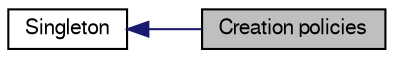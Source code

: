 digraph structs
{
  bgcolor="transparent";
  edge [fontname="FreeSans",fontsize="10",labelfontname="FreeSans",labelfontsize="10"];
  node [fontname="FreeSans",fontsize="10",shape=record];
  rankdir=LR;
  Node0 [label="Creation policies",height=0.2,width=0.4,color="black", fillcolor="grey75", style="filled" fontcolor="black"];
  Node1 [label="Singleton",height=0.2,width=0.4,color="black",URL="$a00212.html"];
  Node1->Node0 [shape=plaintext, color="midnightblue", dir="back", style="solid"];
}
